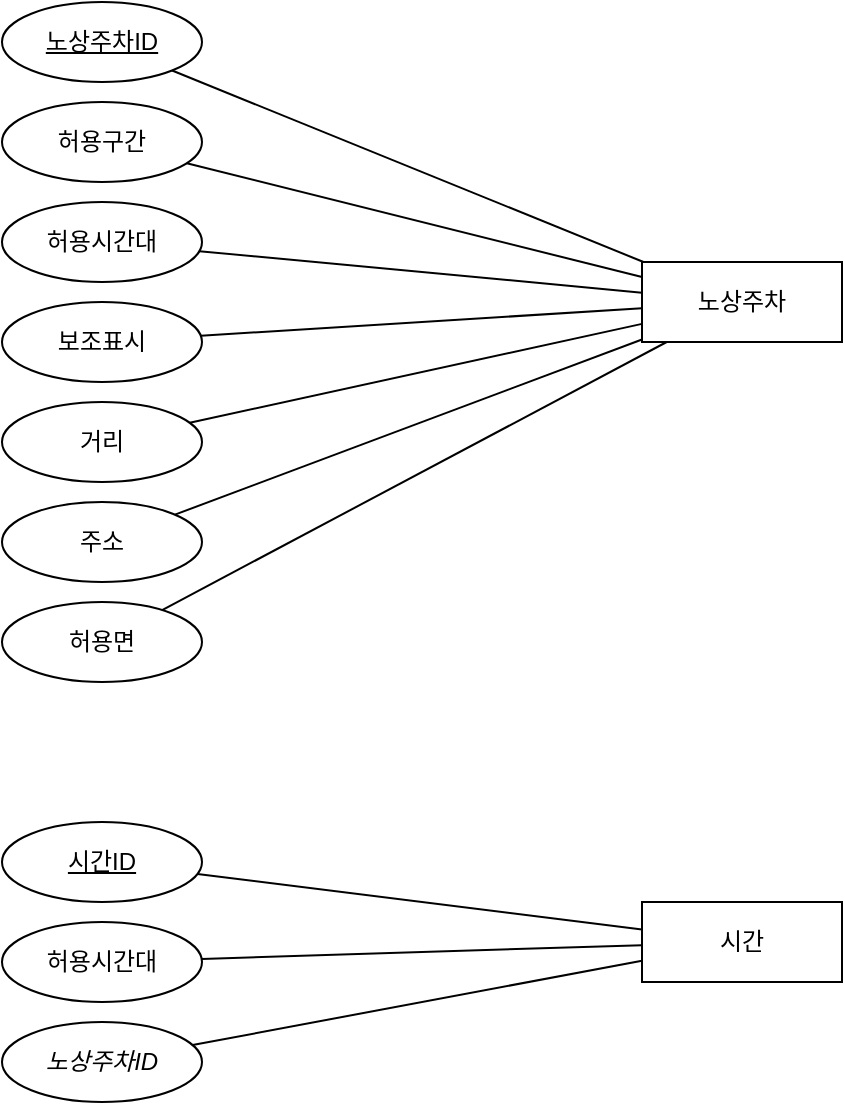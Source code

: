 <mxfile version="21.6.2" type="github">
  <diagram name="페이지-1" id="PVSs9ajAhlTPJMjXEvHj">
    <mxGraphModel dx="1477" dy="651" grid="1" gridSize="10" guides="1" tooltips="1" connect="1" arrows="1" fold="1" page="1" pageScale="1" pageWidth="827" pageHeight="1169" math="0" shadow="0">
      <root>
        <mxCell id="0" />
        <mxCell id="1" parent="0" />
        <mxCell id="TRCapmfMOPd8UzRCzV2E-67" value="허용시간대" style="ellipse;whiteSpace=wrap;html=1;align=center;fontStyle=0;" vertex="1" parent="1">
          <mxGeometry x="100" y="280" width="100" height="40" as="geometry" />
        </mxCell>
        <mxCell id="TRCapmfMOPd8UzRCzV2E-68" value="노상주차ID" style="ellipse;whiteSpace=wrap;html=1;align=center;fontStyle=4;" vertex="1" parent="1">
          <mxGeometry x="100" y="180" width="100" height="40" as="geometry" />
        </mxCell>
        <mxCell id="TRCapmfMOPd8UzRCzV2E-69" value="허용구간" style="ellipse;whiteSpace=wrap;html=1;align=center;fontStyle=0;" vertex="1" parent="1">
          <mxGeometry x="100" y="230" width="100" height="40" as="geometry" />
        </mxCell>
        <mxCell id="TRCapmfMOPd8UzRCzV2E-70" value="허용면" style="ellipse;whiteSpace=wrap;html=1;align=center;fontStyle=0;" vertex="1" parent="1">
          <mxGeometry x="100" y="480" width="100" height="40" as="geometry" />
        </mxCell>
        <mxCell id="TRCapmfMOPd8UzRCzV2E-71" value="거리" style="ellipse;whiteSpace=wrap;html=1;align=center;fontStyle=0;" vertex="1" parent="1">
          <mxGeometry x="100" y="380" width="100" height="40" as="geometry" />
        </mxCell>
        <mxCell id="TRCapmfMOPd8UzRCzV2E-72" value="주소" style="ellipse;whiteSpace=wrap;html=1;align=center;fontStyle=0;" vertex="1" parent="1">
          <mxGeometry x="100" y="430" width="100" height="40" as="geometry" />
        </mxCell>
        <mxCell id="TRCapmfMOPd8UzRCzV2E-73" value="보조표시" style="ellipse;whiteSpace=wrap;html=1;align=center;fontStyle=0;" vertex="1" parent="1">
          <mxGeometry x="100" y="330" width="100" height="40" as="geometry" />
        </mxCell>
        <mxCell id="TRCapmfMOPd8UzRCzV2E-74" value="노상주차" style="whiteSpace=wrap;html=1;align=center;" vertex="1" parent="1">
          <mxGeometry x="420" y="310" width="100" height="40" as="geometry" />
        </mxCell>
        <mxCell id="TRCapmfMOPd8UzRCzV2E-75" value="" style="endArrow=none;html=1;rounded=0;" edge="1" parent="1" source="TRCapmfMOPd8UzRCzV2E-68" target="TRCapmfMOPd8UzRCzV2E-74">
          <mxGeometry relative="1" as="geometry">
            <mxPoint x="280" y="570" as="sourcePoint" />
            <mxPoint x="440" y="570" as="targetPoint" />
          </mxGeometry>
        </mxCell>
        <mxCell id="TRCapmfMOPd8UzRCzV2E-76" value="" style="endArrow=none;html=1;rounded=0;" edge="1" parent="1" source="TRCapmfMOPd8UzRCzV2E-74" target="TRCapmfMOPd8UzRCzV2E-72">
          <mxGeometry relative="1" as="geometry">
            <mxPoint x="330" y="550" as="sourcePoint" />
            <mxPoint x="330" y="600" as="targetPoint" />
          </mxGeometry>
        </mxCell>
        <mxCell id="TRCapmfMOPd8UzRCzV2E-77" value="" style="endArrow=none;html=1;rounded=0;" edge="1" parent="1" source="TRCapmfMOPd8UzRCzV2E-74" target="TRCapmfMOPd8UzRCzV2E-73">
          <mxGeometry relative="1" as="geometry">
            <mxPoint x="450.0" y="440" as="sourcePoint" />
            <mxPoint x="391.165" y="650.124" as="targetPoint" />
          </mxGeometry>
        </mxCell>
        <mxCell id="TRCapmfMOPd8UzRCzV2E-78" value="" style="endArrow=none;html=1;rounded=0;" edge="1" parent="1" source="TRCapmfMOPd8UzRCzV2E-74" target="TRCapmfMOPd8UzRCzV2E-70">
          <mxGeometry relative="1" as="geometry">
            <mxPoint x="462.05" y="380" as="sourcePoint" />
            <mxPoint x="219.995" y="523.415" as="targetPoint" />
          </mxGeometry>
        </mxCell>
        <mxCell id="TRCapmfMOPd8UzRCzV2E-79" value="" style="endArrow=none;html=1;rounded=0;" edge="1" parent="1" source="TRCapmfMOPd8UzRCzV2E-74" target="TRCapmfMOPd8UzRCzV2E-69">
          <mxGeometry relative="1" as="geometry">
            <mxPoint x="220" y="470" as="sourcePoint" />
            <mxPoint x="220" y="520" as="targetPoint" />
          </mxGeometry>
        </mxCell>
        <mxCell id="TRCapmfMOPd8UzRCzV2E-80" value="" style="endArrow=none;html=1;rounded=0;" edge="1" parent="1" source="TRCapmfMOPd8UzRCzV2E-74" target="TRCapmfMOPd8UzRCzV2E-67">
          <mxGeometry relative="1" as="geometry">
            <mxPoint x="230" y="480" as="sourcePoint" />
            <mxPoint x="230" y="530" as="targetPoint" />
          </mxGeometry>
        </mxCell>
        <mxCell id="TRCapmfMOPd8UzRCzV2E-81" value="" style="endArrow=none;html=1;rounded=0;" edge="1" parent="1" source="TRCapmfMOPd8UzRCzV2E-74" target="TRCapmfMOPd8UzRCzV2E-71">
          <mxGeometry relative="1" as="geometry">
            <mxPoint x="240" y="490" as="sourcePoint" />
            <mxPoint x="240" y="540" as="targetPoint" />
          </mxGeometry>
        </mxCell>
        <mxCell id="TRCapmfMOPd8UzRCzV2E-82" value="허용시간대" style="ellipse;whiteSpace=wrap;html=1;align=center;fontStyle=0;" vertex="1" parent="1">
          <mxGeometry x="100" y="640" width="100" height="40" as="geometry" />
        </mxCell>
        <mxCell id="TRCapmfMOPd8UzRCzV2E-83" value="노상주차ID" style="ellipse;whiteSpace=wrap;html=1;align=center;fontStyle=2;" vertex="1" parent="1">
          <mxGeometry x="100" y="690" width="100" height="40" as="geometry" />
        </mxCell>
        <mxCell id="TRCapmfMOPd8UzRCzV2E-84" value="&lt;u&gt;시간ID&lt;/u&gt;" style="ellipse;whiteSpace=wrap;html=1;align=center;fontStyle=0;" vertex="1" parent="1">
          <mxGeometry x="100" y="590" width="100" height="40" as="geometry" />
        </mxCell>
        <mxCell id="TRCapmfMOPd8UzRCzV2E-85" value="시간" style="whiteSpace=wrap;html=1;align=center;" vertex="1" parent="1">
          <mxGeometry x="420" y="630" width="100" height="40" as="geometry" />
        </mxCell>
        <mxCell id="TRCapmfMOPd8UzRCzV2E-86" value="" style="endArrow=none;html=1;rounded=0;" edge="1" parent="1" source="TRCapmfMOPd8UzRCzV2E-83" target="TRCapmfMOPd8UzRCzV2E-85">
          <mxGeometry relative="1" as="geometry">
            <mxPoint x="280" y="890" as="sourcePoint" />
            <mxPoint x="440" y="890" as="targetPoint" />
          </mxGeometry>
        </mxCell>
        <mxCell id="TRCapmfMOPd8UzRCzV2E-87" value="" style="endArrow=none;html=1;rounded=0;" edge="1" parent="1" source="TRCapmfMOPd8UzRCzV2E-85" target="TRCapmfMOPd8UzRCzV2E-84">
          <mxGeometry relative="1" as="geometry">
            <mxPoint x="220" y="790" as="sourcePoint" />
            <mxPoint x="220" y="840" as="targetPoint" />
          </mxGeometry>
        </mxCell>
        <mxCell id="TRCapmfMOPd8UzRCzV2E-88" value="" style="endArrow=none;html=1;rounded=0;" edge="1" parent="1" source="TRCapmfMOPd8UzRCzV2E-85" target="TRCapmfMOPd8UzRCzV2E-82">
          <mxGeometry relative="1" as="geometry">
            <mxPoint x="230" y="800" as="sourcePoint" />
            <mxPoint x="230" y="850" as="targetPoint" />
          </mxGeometry>
        </mxCell>
      </root>
    </mxGraphModel>
  </diagram>
</mxfile>
